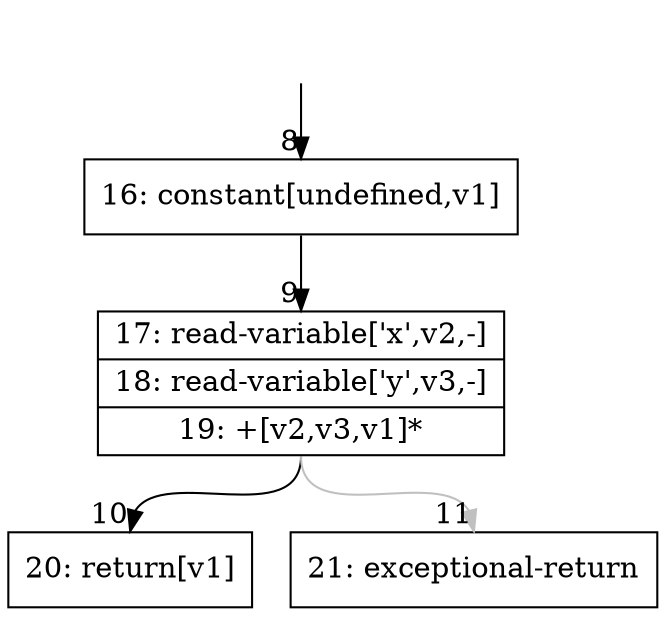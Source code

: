 digraph {
rankdir="TD"
BB_entry1[shape=none,label=""];
BB_entry1 -> BB8 [tailport=s, headport=n, headlabel="    8"]
BB8 [shape=record label="{16: constant[undefined,v1]}" ] 
BB8 -> BB9 [tailport=s, headport=n, headlabel="      9"]
BB9 [shape=record label="{17: read-variable['x',v2,-]|18: read-variable['y',v3,-]|19: +[v2,v3,v1]*}" ] 
BB9 -> BB10 [tailport=s, headport=n, headlabel="      10"]
BB9 -> BB11 [tailport=s, headport=n, color=gray, headlabel="      11"]
BB10 [shape=record label="{20: return[v1]}" ] 
BB11 [shape=record label="{21: exceptional-return}" ] 
}

